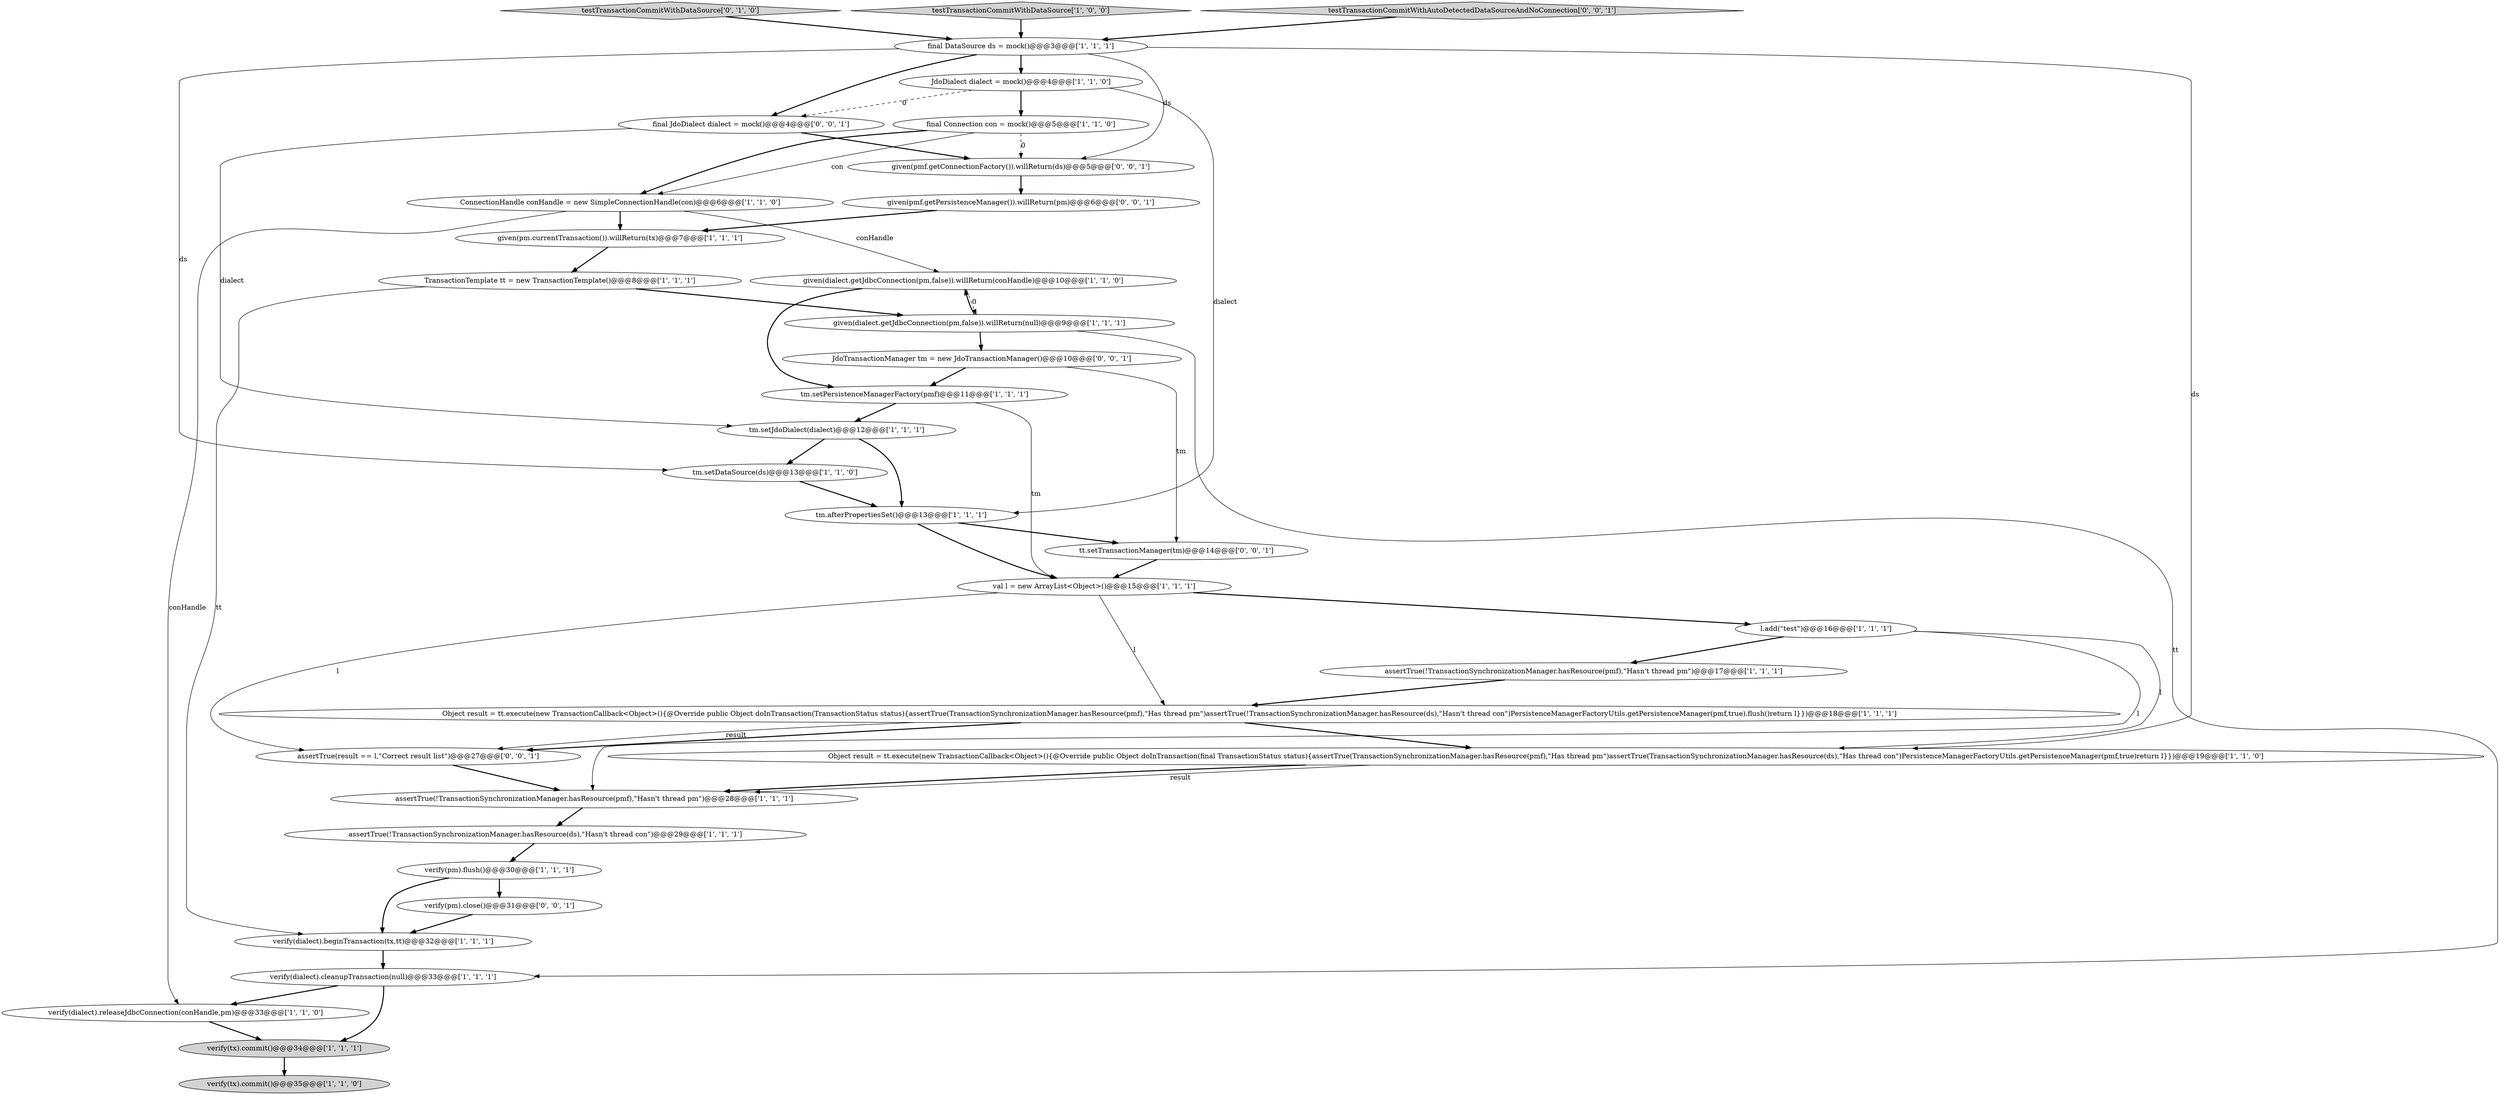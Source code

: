 digraph {
15 [style = filled, label = "assertTrue(!TransactionSynchronizationManager.hasResource(pmf),\"Hasn't thread pm\")@@@17@@@['1', '1', '1']", fillcolor = white, shape = ellipse image = "AAA0AAABBB1BBB"];
14 [style = filled, label = "verify(dialect).cleanupTransaction(null)@@@33@@@['1', '1', '1']", fillcolor = white, shape = ellipse image = "AAA0AAABBB1BBB"];
28 [style = filled, label = "final JdoDialect dialect = mock()@@@4@@@['0', '0', '1']", fillcolor = white, shape = ellipse image = "AAA0AAABBB3BBB"];
16 [style = filled, label = "verify(dialect).releaseJdbcConnection(conHandle,pm)@@@33@@@['1', '1', '0']", fillcolor = white, shape = ellipse image = "AAA0AAABBB1BBB"];
21 [style = filled, label = "tm.setPersistenceManagerFactory(pmf)@@@11@@@['1', '1', '1']", fillcolor = white, shape = ellipse image = "AAA0AAABBB1BBB"];
2 [style = filled, label = "verify(pm).flush()@@@30@@@['1', '1', '1']", fillcolor = white, shape = ellipse image = "AAA0AAABBB1BBB"];
12 [style = filled, label = "assertTrue(!TransactionSynchronizationManager.hasResource(ds),\"Hasn't thread con\")@@@29@@@['1', '1', '1']", fillcolor = white, shape = ellipse image = "AAA0AAABBB1BBB"];
26 [style = filled, label = "testTransactionCommitWithDataSource['0', '1', '0']", fillcolor = lightgray, shape = diamond image = "AAA0AAABBB2BBB"];
32 [style = filled, label = "JdoTransactionManager tm = new JdoTransactionManager()@@@10@@@['0', '0', '1']", fillcolor = white, shape = ellipse image = "AAA0AAABBB3BBB"];
7 [style = filled, label = "given(dialect.getJdbcConnection(pm,false)).willReturn(conHandle)@@@10@@@['1', '1', '0']", fillcolor = white, shape = ellipse image = "AAA0AAABBB1BBB"];
20 [style = filled, label = "tm.setDataSource(ds)@@@13@@@['1', '1', '0']", fillcolor = white, shape = ellipse image = "AAA0AAABBB1BBB"];
19 [style = filled, label = "tm.afterPropertiesSet()@@@13@@@['1', '1', '1']", fillcolor = white, shape = ellipse image = "AAA0AAABBB1BBB"];
34 [style = filled, label = "tt.setTransactionManager(tm)@@@14@@@['0', '0', '1']", fillcolor = white, shape = ellipse image = "AAA0AAABBB3BBB"];
25 [style = filled, label = "verify(tx).commit()@@@34@@@['1', '1', '1']", fillcolor = lightgray, shape = ellipse image = "AAA0AAABBB1BBB"];
24 [style = filled, label = "l.add(\"test\")@@@16@@@['1', '1', '1']", fillcolor = white, shape = ellipse image = "AAA0AAABBB1BBB"];
31 [style = filled, label = "given(pmf.getConnectionFactory()).willReturn(ds)@@@5@@@['0', '0', '1']", fillcolor = white, shape = ellipse image = "AAA0AAABBB3BBB"];
11 [style = filled, label = "val l = new ArrayList<Object>()@@@15@@@['1', '1', '1']", fillcolor = white, shape = ellipse image = "AAA0AAABBB1BBB"];
5 [style = filled, label = "given(dialect.getJdbcConnection(pm,false)).willReturn(null)@@@9@@@['1', '1', '1']", fillcolor = white, shape = ellipse image = "AAA0AAABBB1BBB"];
4 [style = filled, label = "tm.setJdoDialect(dialect)@@@12@@@['1', '1', '1']", fillcolor = white, shape = ellipse image = "AAA0AAABBB1BBB"];
17 [style = filled, label = "Object result = tt.execute(new TransactionCallback<Object>(){@Override public Object doInTransaction(TransactionStatus status){assertTrue(TransactionSynchronizationManager.hasResource(pmf),\"Has thread pm\")assertTrue(!TransactionSynchronizationManager.hasResource(ds),\"Hasn't thread con\")PersistenceManagerFactoryUtils.getPersistenceManager(pmf,true).flush()return l}})@@@18@@@['1', '1', '1']", fillcolor = white, shape = ellipse image = "AAA0AAABBB1BBB"];
30 [style = filled, label = "assertTrue(result == l,\"Correct result list\")@@@27@@@['0', '0', '1']", fillcolor = white, shape = ellipse image = "AAA0AAABBB3BBB"];
0 [style = filled, label = "assertTrue(!TransactionSynchronizationManager.hasResource(pmf),\"Hasn't thread pm\")@@@28@@@['1', '1', '1']", fillcolor = white, shape = ellipse image = "AAA0AAABBB1BBB"];
23 [style = filled, label = "final DataSource ds = mock()@@@3@@@['1', '1', '1']", fillcolor = white, shape = ellipse image = "AAA0AAABBB1BBB"];
9 [style = filled, label = "verify(tx).commit()@@@35@@@['1', '1', '0']", fillcolor = lightgray, shape = ellipse image = "AAA0AAABBB1BBB"];
18 [style = filled, label = "JdoDialect dialect = mock()@@@4@@@['1', '1', '0']", fillcolor = white, shape = ellipse image = "AAA0AAABBB1BBB"];
13 [style = filled, label = "verify(dialect).beginTransaction(tx,tt)@@@32@@@['1', '1', '1']", fillcolor = white, shape = ellipse image = "AAA0AAABBB1BBB"];
8 [style = filled, label = "final Connection con = mock()@@@5@@@['1', '1', '0']", fillcolor = white, shape = ellipse image = "AAA0AAABBB1BBB"];
1 [style = filled, label = "given(pm.currentTransaction()).willReturn(tx)@@@7@@@['1', '1', '1']", fillcolor = white, shape = ellipse image = "AAA0AAABBB1BBB"];
22 [style = filled, label = "Object result = tt.execute(new TransactionCallback<Object>(){@Override public Object doInTransaction(final TransactionStatus status){assertTrue(TransactionSynchronizationManager.hasResource(pmf),\"Has thread pm\")assertTrue(TransactionSynchronizationManager.hasResource(ds),\"Has thread con\")PersistenceManagerFactoryUtils.getPersistenceManager(pmf,true)return l}})@@@19@@@['1', '1', '0']", fillcolor = white, shape = ellipse image = "AAA0AAABBB1BBB"];
6 [style = filled, label = "testTransactionCommitWithDataSource['1', '0', '0']", fillcolor = lightgray, shape = diamond image = "AAA0AAABBB1BBB"];
3 [style = filled, label = "ConnectionHandle conHandle = new SimpleConnectionHandle(con)@@@6@@@['1', '1', '0']", fillcolor = white, shape = ellipse image = "AAA0AAABBB1BBB"];
29 [style = filled, label = "given(pmf.getPersistenceManager()).willReturn(pm)@@@6@@@['0', '0', '1']", fillcolor = white, shape = ellipse image = "AAA0AAABBB3BBB"];
27 [style = filled, label = "verify(pm).close()@@@31@@@['0', '0', '1']", fillcolor = white, shape = ellipse image = "AAA0AAABBB3BBB"];
10 [style = filled, label = "TransactionTemplate tt = new TransactionTemplate()@@@8@@@['1', '1', '1']", fillcolor = white, shape = ellipse image = "AAA0AAABBB1BBB"];
33 [style = filled, label = "testTransactionCommitWithAutoDetectedDataSourceAndNoConnection['0', '0', '1']", fillcolor = lightgray, shape = diamond image = "AAA0AAABBB3BBB"];
14->16 [style = bold, label=""];
27->13 [style = bold, label=""];
19->34 [style = bold, label=""];
32->21 [style = bold, label=""];
14->25 [style = bold, label=""];
5->14 [style = solid, label="tt"];
3->7 [style = solid, label="conHandle"];
28->4 [style = solid, label="dialect"];
3->1 [style = bold, label=""];
6->23 [style = bold, label=""];
32->34 [style = solid, label="tm"];
0->12 [style = bold, label=""];
28->31 [style = bold, label=""];
25->9 [style = bold, label=""];
8->3 [style = bold, label=""];
4->19 [style = bold, label=""];
23->31 [style = solid, label="ds"];
31->29 [style = bold, label=""];
19->11 [style = bold, label=""];
16->25 [style = bold, label=""];
17->30 [style = bold, label=""];
17->22 [style = bold, label=""];
11->24 [style = bold, label=""];
24->22 [style = solid, label="l"];
34->11 [style = bold, label=""];
2->13 [style = bold, label=""];
33->23 [style = bold, label=""];
11->30 [style = solid, label="l"];
23->28 [style = bold, label=""];
5->32 [style = bold, label=""];
7->5 [style = dashed, label="0"];
15->17 [style = bold, label=""];
12->2 [style = bold, label=""];
3->16 [style = solid, label="conHandle"];
17->30 [style = solid, label="result"];
10->5 [style = bold, label=""];
22->0 [style = bold, label=""];
22->0 [style = solid, label="result"];
24->0 [style = solid, label="l"];
21->11 [style = solid, label="tm"];
26->23 [style = bold, label=""];
4->20 [style = bold, label=""];
23->20 [style = solid, label="ds"];
18->28 [style = dashed, label="0"];
7->21 [style = bold, label=""];
2->27 [style = bold, label=""];
5->7 [style = bold, label=""];
10->13 [style = solid, label="tt"];
11->17 [style = solid, label="l"];
18->8 [style = bold, label=""];
30->0 [style = bold, label=""];
23->22 [style = solid, label="ds"];
8->31 [style = dashed, label="0"];
29->1 [style = bold, label=""];
20->19 [style = bold, label=""];
18->19 [style = solid, label="dialect"];
1->10 [style = bold, label=""];
13->14 [style = bold, label=""];
23->18 [style = bold, label=""];
8->3 [style = solid, label="con"];
21->4 [style = bold, label=""];
24->15 [style = bold, label=""];
}
